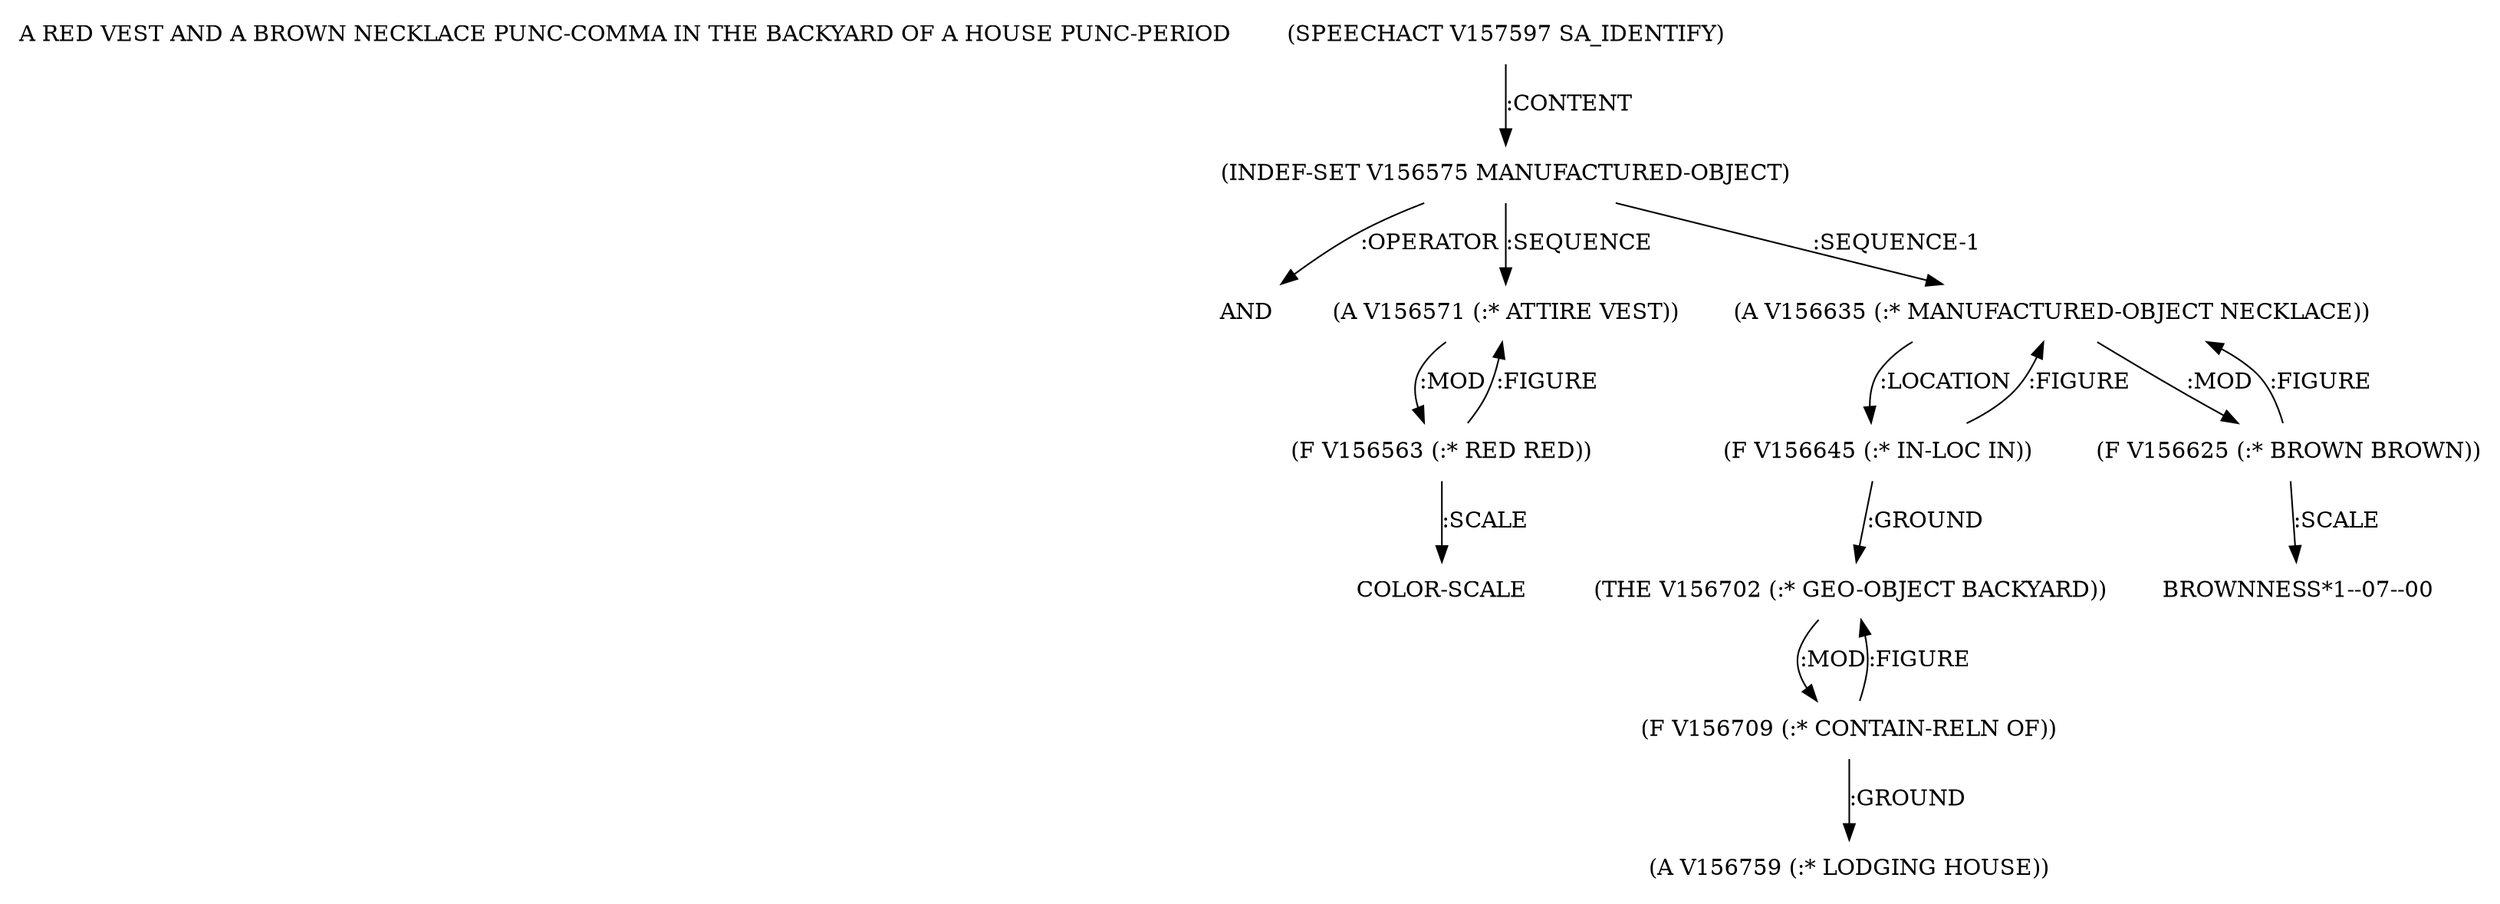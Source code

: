 digraph Terms {
  node [shape=none]
  "A RED VEST AND A BROWN NECKLACE PUNC-COMMA IN THE BACKYARD OF A HOUSE PUNC-PERIOD"
  "V157597" [label="(SPEECHACT V157597 SA_IDENTIFY)"]
  "V157597" -> "V156575" [label=":CONTENT"]
  "V156575" [label="(INDEF-SET V156575 MANUFACTURED-OBJECT)"]
  "V156575" -> "NT160570" [label=":OPERATOR"]
  "NT160570" [label="AND"]
  "V156575" -> "V156571" [label=":SEQUENCE"]
  "V156575" -> "V156635" [label=":SEQUENCE-1"]
  "V156571" [label="(A V156571 (:* ATTIRE VEST))"]
  "V156571" -> "V156563" [label=":MOD"]
  "V156563" [label="(F V156563 (:* RED RED))"]
  "V156563" -> "V156571" [label=":FIGURE"]
  "V156563" -> "NT160571" [label=":SCALE"]
  "NT160571" [label="COLOR-SCALE"]
  "V156635" [label="(A V156635 (:* MANUFACTURED-OBJECT NECKLACE))"]
  "V156635" -> "V156645" [label=":LOCATION"]
  "V156635" -> "V156625" [label=":MOD"]
  "V156625" [label="(F V156625 (:* BROWN BROWN))"]
  "V156625" -> "V156635" [label=":FIGURE"]
  "V156625" -> "NT160572" [label=":SCALE"]
  "NT160572" [label="BROWNNESS*1--07--00"]
  "V156645" [label="(F V156645 (:* IN-LOC IN))"]
  "V156645" -> "V156702" [label=":GROUND"]
  "V156645" -> "V156635" [label=":FIGURE"]
  "V156702" [label="(THE V156702 (:* GEO-OBJECT BACKYARD))"]
  "V156702" -> "V156709" [label=":MOD"]
  "V156709" [label="(F V156709 (:* CONTAIN-RELN OF))"]
  "V156709" -> "V156759" [label=":GROUND"]
  "V156709" -> "V156702" [label=":FIGURE"]
  "V156759" [label="(A V156759 (:* LODGING HOUSE))"]
}
